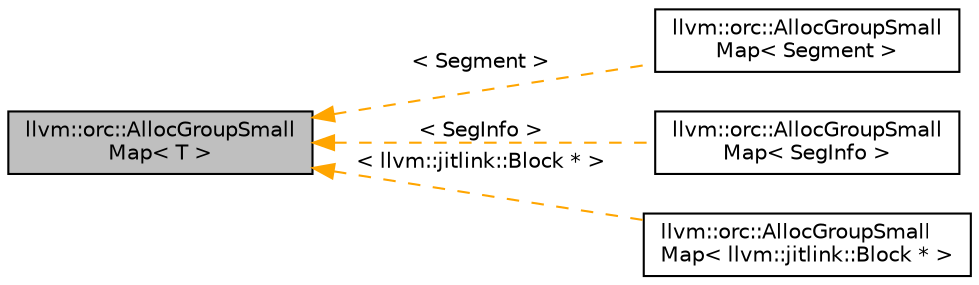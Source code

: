 digraph "llvm::orc::AllocGroupSmallMap&lt; T &gt;"
{
 // LATEX_PDF_SIZE
  bgcolor="transparent";
  edge [fontname="Helvetica",fontsize="10",labelfontname="Helvetica",labelfontsize="10"];
  node [fontname="Helvetica",fontsize="10",shape=record];
  rankdir="LR";
  Node1 [label="llvm::orc::AllocGroupSmall\lMap\< T \>",height=0.2,width=0.4,color="black", fillcolor="grey75", style="filled", fontcolor="black",tooltip="A specialized small-map for AllocGroups."];
  Node1 -> Node2 [dir="back",color="orange",fontsize="10",style="dashed",label=" \< Segment \>" ,fontname="Helvetica"];
  Node2 [label="llvm::orc::AllocGroupSmall\lMap\< Segment \>",height=0.2,width=0.4,color="black",URL="$classllvm_1_1orc_1_1AllocGroupSmallMap.html",tooltip=" "];
  Node1 -> Node3 [dir="back",color="orange",fontsize="10",style="dashed",label=" \< SegInfo \>" ,fontname="Helvetica"];
  Node3 [label="llvm::orc::AllocGroupSmall\lMap\< SegInfo \>",height=0.2,width=0.4,color="black",URL="$classllvm_1_1orc_1_1AllocGroupSmallMap.html",tooltip=" "];
  Node1 -> Node4 [dir="back",color="orange",fontsize="10",style="dashed",label=" \< llvm::jitlink::Block * \>" ,fontname="Helvetica"];
  Node4 [label="llvm::orc::AllocGroupSmall\lMap\< llvm::jitlink::Block * \>",height=0.2,width=0.4,color="black",URL="$classllvm_1_1orc_1_1AllocGroupSmallMap.html",tooltip=" "];
}

